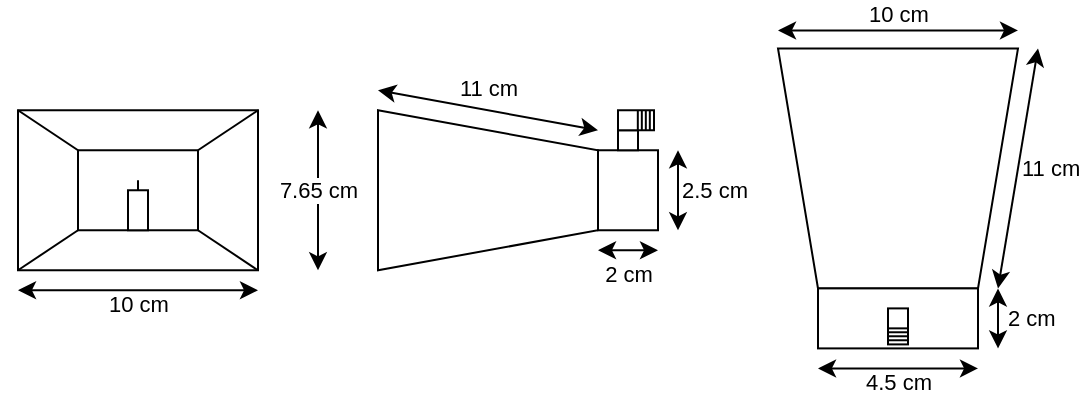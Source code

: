 <mxfile version="24.4.3" type="device">
  <diagram name="Side-1" id="ISm5-nr6eZRoUZPnKXXK">
    <mxGraphModel dx="618" dy="311" grid="1" gridSize="10" guides="1" tooltips="1" connect="1" arrows="1" fold="1" page="1" pageScale="1" pageWidth="580" pageHeight="240" math="0" shadow="0">
      <root>
        <mxCell id="0" />
        <mxCell id="1" parent="0" />
        <mxCell id="LUIw-n1sof7SqcUza4BA-1" value="" style="rounded=0;whiteSpace=wrap;html=1;" vertex="1" parent="1">
          <mxGeometry x="20" y="70.13" width="120" height="80" as="geometry" />
        </mxCell>
        <mxCell id="LUIw-n1sof7SqcUza4BA-4" value="7.65 cm" style="endArrow=classic;startArrow=classic;html=1;rounded=0;labelPosition=center;verticalLabelPosition=middle;align=center;verticalAlign=middle;" edge="1" parent="1">
          <mxGeometry width="50" height="50" relative="1" as="geometry">
            <mxPoint x="170" y="150.13" as="sourcePoint" />
            <mxPoint x="170" y="70.13" as="targetPoint" />
          </mxGeometry>
        </mxCell>
        <mxCell id="LUIw-n1sof7SqcUza4BA-7" value="" style="shape=trapezoid;perimeter=trapezoidPerimeter;whiteSpace=wrap;html=1;fixedSize=1;direction=south;" vertex="1" parent="1">
          <mxGeometry x="200" y="70.13" width="110" height="80" as="geometry" />
        </mxCell>
        <mxCell id="LUIw-n1sof7SqcUza4BA-8" value="2.5 cm" style="endArrow=classic;startArrow=classic;html=1;rounded=0;labelPosition=right;verticalLabelPosition=middle;align=left;verticalAlign=middle;" edge="1" parent="1">
          <mxGeometry width="50" height="50" relative="1" as="geometry">
            <mxPoint x="350" y="130.13" as="sourcePoint" />
            <mxPoint x="350" y="90.13" as="targetPoint" />
          </mxGeometry>
        </mxCell>
        <mxCell id="LUIw-n1sof7SqcUza4BA-11" value="11 cm" style="endArrow=classic;startArrow=classic;html=1;rounded=0;labelPosition=center;verticalLabelPosition=top;align=center;verticalAlign=bottom;spacingBottom=2;" edge="1" parent="1">
          <mxGeometry width="50" height="50" relative="1" as="geometry">
            <mxPoint x="200" y="60.13" as="sourcePoint" />
            <mxPoint x="310" y="80.13" as="targetPoint" />
          </mxGeometry>
        </mxCell>
        <mxCell id="LUIw-n1sof7SqcUza4BA-13" value="" style="rounded=0;whiteSpace=wrap;html=1;" vertex="1" parent="1">
          <mxGeometry x="310" y="90.13" width="30" height="40" as="geometry" />
        </mxCell>
        <mxCell id="LUIw-n1sof7SqcUza4BA-14" value="2 cm" style="endArrow=classic;startArrow=classic;html=1;rounded=0;labelPosition=center;verticalLabelPosition=bottom;align=center;verticalAlign=top;spacingTop=-1;" edge="1" parent="1">
          <mxGeometry width="50" height="50" relative="1" as="geometry">
            <mxPoint x="310" y="140.13" as="sourcePoint" />
            <mxPoint x="340" y="140.13" as="targetPoint" />
          </mxGeometry>
        </mxCell>
        <mxCell id="LUIw-n1sof7SqcUza4BA-15" value="" style="rounded=0;whiteSpace=wrap;html=1;" vertex="1" parent="1">
          <mxGeometry x="320" y="80.13" width="10" height="10" as="geometry" />
        </mxCell>
        <mxCell id="LUIw-n1sof7SqcUza4BA-16" value="" style="rounded=0;whiteSpace=wrap;html=1;" vertex="1" parent="1">
          <mxGeometry x="320" y="70.13" width="18" height="10" as="geometry" />
        </mxCell>
        <mxCell id="LUIw-n1sof7SqcUza4BA-18" value="" style="endArrow=none;html=1;rounded=0;" edge="1" parent="1">
          <mxGeometry width="50" height="50" relative="1" as="geometry">
            <mxPoint x="329.91" y="80.13" as="sourcePoint" />
            <mxPoint x="329.91" y="70.13" as="targetPoint" />
          </mxGeometry>
        </mxCell>
        <mxCell id="LUIw-n1sof7SqcUza4BA-19" value="" style="endArrow=none;html=1;rounded=0;" edge="1" parent="1">
          <mxGeometry width="50" height="50" relative="1" as="geometry">
            <mxPoint x="331.91" y="80.13" as="sourcePoint" />
            <mxPoint x="331.91" y="70.13" as="targetPoint" />
          </mxGeometry>
        </mxCell>
        <mxCell id="LUIw-n1sof7SqcUza4BA-20" value="" style="endArrow=none;html=1;rounded=0;" edge="1" parent="1">
          <mxGeometry width="50" height="50" relative="1" as="geometry">
            <mxPoint x="333.91" y="80.13" as="sourcePoint" />
            <mxPoint x="333.91" y="70.13" as="targetPoint" />
          </mxGeometry>
        </mxCell>
        <mxCell id="LUIw-n1sof7SqcUza4BA-21" value="" style="endArrow=none;html=1;rounded=0;" edge="1" parent="1">
          <mxGeometry width="50" height="50" relative="1" as="geometry">
            <mxPoint x="335.91" y="80.13" as="sourcePoint" />
            <mxPoint x="335.91" y="70.13" as="targetPoint" />
          </mxGeometry>
        </mxCell>
        <mxCell id="LUIw-n1sof7SqcUza4BA-68" value="" style="rounded=0;whiteSpace=wrap;html=1;" vertex="1" parent="1">
          <mxGeometry x="50" y="90.13" width="60" height="40" as="geometry" />
        </mxCell>
        <mxCell id="LUIw-n1sof7SqcUza4BA-69" value="" style="endArrow=none;html=1;rounded=0;exitX=0;exitY=1;exitDx=0;exitDy=0;entryX=0;entryY=1;entryDx=0;entryDy=0;" edge="1" parent="1" source="LUIw-n1sof7SqcUza4BA-1" target="LUIw-n1sof7SqcUza4BA-68">
          <mxGeometry width="50" height="50" relative="1" as="geometry">
            <mxPoint x="50" y="150.13" as="sourcePoint" />
            <mxPoint x="100" y="100.13" as="targetPoint" />
          </mxGeometry>
        </mxCell>
        <mxCell id="LUIw-n1sof7SqcUza4BA-71" value="" style="endArrow=none;html=1;rounded=0;entryX=0;entryY=0;entryDx=0;entryDy=0;exitX=0;exitY=0;exitDx=0;exitDy=0;" edge="1" parent="1" source="LUIw-n1sof7SqcUza4BA-1" target="LUIw-n1sof7SqcUza4BA-68">
          <mxGeometry width="50" height="50" relative="1" as="geometry">
            <mxPoint x="50" y="150.13" as="sourcePoint" />
            <mxPoint x="100" y="100.13" as="targetPoint" />
          </mxGeometry>
        </mxCell>
        <mxCell id="LUIw-n1sof7SqcUza4BA-72" value="" style="endArrow=none;html=1;rounded=0;entryX=1;entryY=0;entryDx=0;entryDy=0;exitX=1;exitY=0;exitDx=0;exitDy=0;" edge="1" parent="1" source="LUIw-n1sof7SqcUza4BA-68" target="LUIw-n1sof7SqcUza4BA-1">
          <mxGeometry width="50" height="50" relative="1" as="geometry">
            <mxPoint x="50" y="150.13" as="sourcePoint" />
            <mxPoint x="100" y="100.13" as="targetPoint" />
          </mxGeometry>
        </mxCell>
        <mxCell id="LUIw-n1sof7SqcUza4BA-73" value="" style="endArrow=none;html=1;rounded=0;entryX=1;entryY=1;entryDx=0;entryDy=0;exitX=1;exitY=1;exitDx=0;exitDy=0;" edge="1" parent="1" source="LUIw-n1sof7SqcUza4BA-1" target="LUIw-n1sof7SqcUza4BA-68">
          <mxGeometry width="50" height="50" relative="1" as="geometry">
            <mxPoint x="50" y="150.13" as="sourcePoint" />
            <mxPoint x="100" y="100.13" as="targetPoint" />
          </mxGeometry>
        </mxCell>
        <mxCell id="LUIw-n1sof7SqcUza4BA-74" value="" style="rounded=0;whiteSpace=wrap;html=1;" vertex="1" parent="1">
          <mxGeometry x="75" y="110.13" width="10" height="20" as="geometry" />
        </mxCell>
        <mxCell id="LUIw-n1sof7SqcUza4BA-76" value="" style="endArrow=none;html=1;rounded=0;" edge="1" parent="1">
          <mxGeometry width="50" height="50" relative="1" as="geometry">
            <mxPoint x="80" y="110.13" as="sourcePoint" />
            <mxPoint x="80" y="105.13" as="targetPoint" />
          </mxGeometry>
        </mxCell>
        <mxCell id="LUIw-n1sof7SqcUza4BA-77" value="10 cm" style="endArrow=classic;startArrow=classic;html=1;rounded=0;labelPosition=center;verticalLabelPosition=top;align=center;verticalAlign=bottom;spacingTop=0;spacingBottom=-1;" edge="1" parent="1">
          <mxGeometry width="50" height="50" relative="1" as="geometry">
            <mxPoint x="400" y="30.2" as="sourcePoint" />
            <mxPoint x="520" y="30.2" as="targetPoint" />
          </mxGeometry>
        </mxCell>
        <mxCell id="LUIw-n1sof7SqcUza4BA-78" value="" style="shape=trapezoid;perimeter=trapezoidPerimeter;whiteSpace=wrap;html=1;fixedSize=1;direction=west;" vertex="1" parent="1">
          <mxGeometry x="400" y="39.2" width="120" height="120" as="geometry" />
        </mxCell>
        <mxCell id="LUIw-n1sof7SqcUza4BA-79" value="4.5 cm" style="endArrow=classic;startArrow=classic;html=1;rounded=0;labelPosition=center;verticalLabelPosition=bottom;align=center;verticalAlign=top;spacingTop=-6;" edge="1" parent="1">
          <mxGeometry width="50" height="50" relative="1" as="geometry">
            <mxPoint x="420" y="199.2" as="sourcePoint" />
            <mxPoint x="500" y="199.2" as="targetPoint" />
          </mxGeometry>
        </mxCell>
        <mxCell id="LUIw-n1sof7SqcUza4BA-80" value="" style="rounded=0;whiteSpace=wrap;html=1;" vertex="1" parent="1">
          <mxGeometry x="420" y="159.2" width="80" height="30" as="geometry" />
        </mxCell>
        <mxCell id="LUIw-n1sof7SqcUza4BA-81" value="&lt;div&gt;2 cm&lt;/div&gt;" style="endArrow=classic;startArrow=classic;html=1;rounded=0;labelPosition=right;verticalLabelPosition=middle;align=left;verticalAlign=middle;spacingRight=0;spacingLeft=3;" edge="1" parent="1">
          <mxGeometry width="50" height="50" relative="1" as="geometry">
            <mxPoint x="510" y="189.2" as="sourcePoint" />
            <mxPoint x="510" y="159.2" as="targetPoint" />
          </mxGeometry>
        </mxCell>
        <mxCell id="LUIw-n1sof7SqcUza4BA-82" value="" style="rounded=0;whiteSpace=wrap;html=1;" vertex="1" parent="1">
          <mxGeometry x="455" y="169.2" width="10" height="18" as="geometry" />
        </mxCell>
        <mxCell id="LUIw-n1sof7SqcUza4BA-83" value="" style="endArrow=none;html=1;rounded=0;" edge="1" parent="1">
          <mxGeometry width="50" height="50" relative="1" as="geometry">
            <mxPoint x="455" y="181.13" as="sourcePoint" />
            <mxPoint x="465" y="181.13" as="targetPoint" />
          </mxGeometry>
        </mxCell>
        <mxCell id="LUIw-n1sof7SqcUza4BA-84" value="" style="endArrow=none;html=1;rounded=0;" edge="1" parent="1">
          <mxGeometry width="50" height="50" relative="1" as="geometry">
            <mxPoint x="455" y="179.18" as="sourcePoint" />
            <mxPoint x="465" y="179.18" as="targetPoint" />
          </mxGeometry>
        </mxCell>
        <mxCell id="LUIw-n1sof7SqcUza4BA-85" value="" style="endArrow=none;html=1;rounded=0;" edge="1" parent="1">
          <mxGeometry width="50" height="50" relative="1" as="geometry">
            <mxPoint x="455" y="185.13" as="sourcePoint" />
            <mxPoint x="465" y="185.13" as="targetPoint" />
          </mxGeometry>
        </mxCell>
        <mxCell id="LUIw-n1sof7SqcUza4BA-86" value="" style="endArrow=none;html=1;rounded=0;" edge="1" parent="1">
          <mxGeometry width="50" height="50" relative="1" as="geometry">
            <mxPoint x="455" y="183.13" as="sourcePoint" />
            <mxPoint x="465" y="183.13" as="targetPoint" />
          </mxGeometry>
        </mxCell>
        <mxCell id="LUIw-n1sof7SqcUza4BA-87" value="&lt;div&gt;11 cm&lt;/div&gt;" style="endArrow=classic;startArrow=classic;html=1;rounded=0;labelPosition=right;verticalLabelPosition=middle;align=left;verticalAlign=middle;" edge="1" parent="1">
          <mxGeometry width="50" height="50" relative="1" as="geometry">
            <mxPoint x="510" y="159.2" as="sourcePoint" />
            <mxPoint x="530" y="39.2" as="targetPoint" />
          </mxGeometry>
        </mxCell>
        <mxCell id="LUIw-n1sof7SqcUza4BA-88" value="10 cm" style="endArrow=classic;startArrow=classic;html=1;rounded=0;labelPosition=center;verticalLabelPosition=bottom;align=center;verticalAlign=top;spacingTop=-6;spacingBottom=0;" edge="1" parent="1">
          <mxGeometry width="50" height="50" relative="1" as="geometry">
            <mxPoint x="20" y="160.13" as="sourcePoint" />
            <mxPoint x="140" y="160.13" as="targetPoint" />
          </mxGeometry>
        </mxCell>
      </root>
    </mxGraphModel>
  </diagram>
</mxfile>

